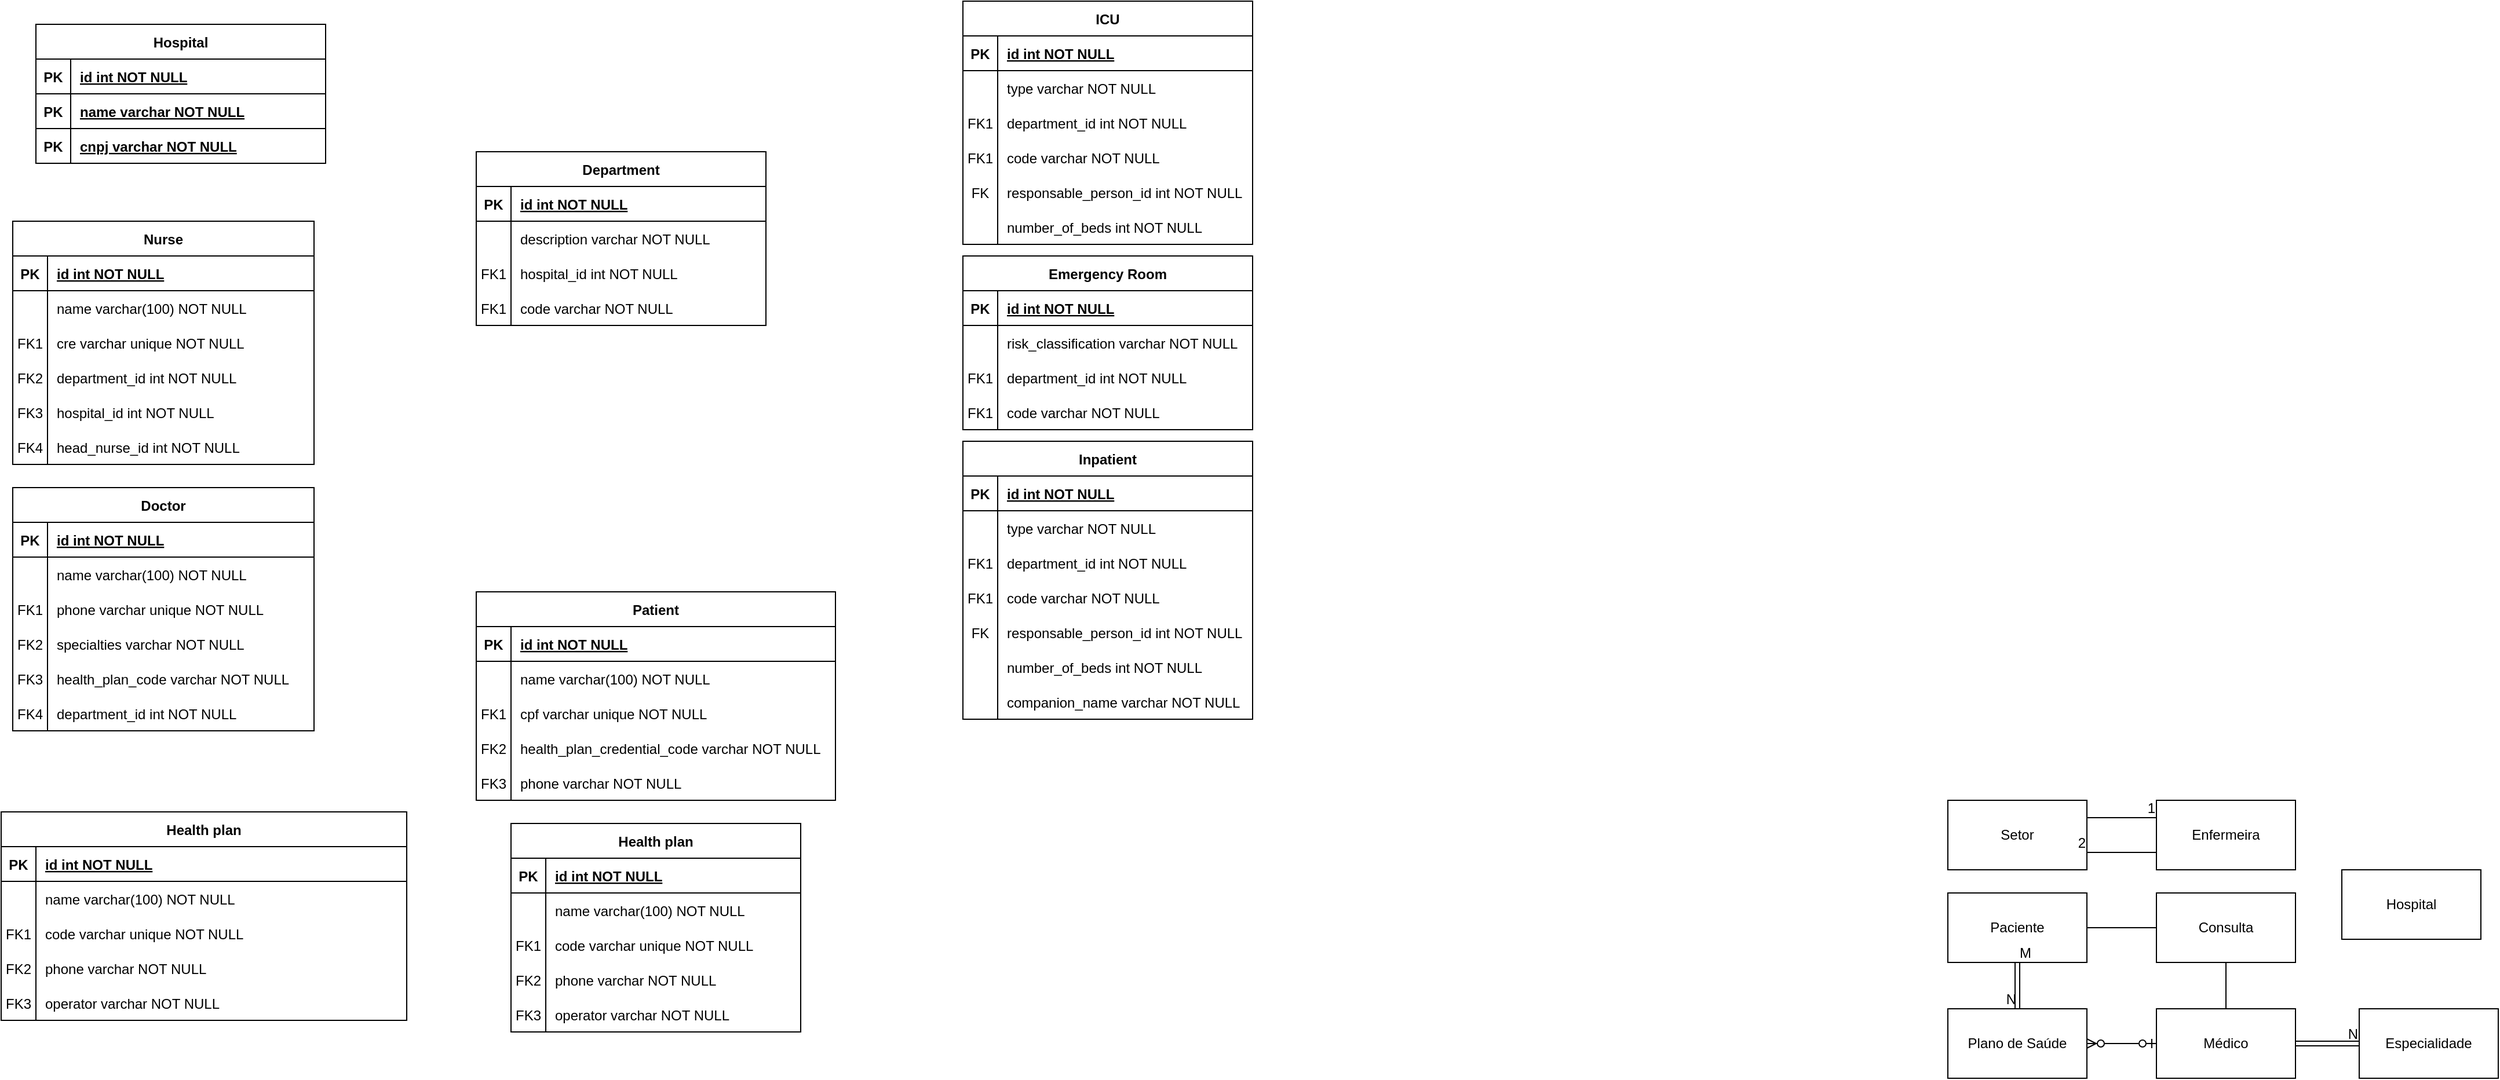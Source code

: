 <mxfile version="24.8.6">
  <diagram id="R2lEEEUBdFMjLlhIrx00" name="Page-1">
    <mxGraphModel dx="607" dy="294" grid="1" gridSize="10" guides="1" tooltips="1" connect="1" arrows="1" fold="1" page="1" pageScale="1" pageWidth="850" pageHeight="1100" math="0" shadow="0" extFonts="Permanent Marker^https://fonts.googleapis.com/css?family=Permanent+Marker">
      <root>
        <mxCell id="0" />
        <mxCell id="1" parent="0" />
        <mxCell id="C-vyLk0tnHw3VtMMgP7b-2" value="Hospital" style="shape=table;startSize=30;container=1;collapsible=1;childLayout=tableLayout;fixedRows=1;rowLines=0;fontStyle=1;align=center;resizeLast=1;" parent="1" vertex="1">
          <mxGeometry x="60" y="130" width="250" height="120" as="geometry" />
        </mxCell>
        <mxCell id="C-vyLk0tnHw3VtMMgP7b-3" value="" style="shape=partialRectangle;collapsible=0;dropTarget=0;pointerEvents=0;fillColor=none;points=[[0,0.5],[1,0.5]];portConstraint=eastwest;top=0;left=0;right=0;bottom=1;" parent="C-vyLk0tnHw3VtMMgP7b-2" vertex="1">
          <mxGeometry y="30" width="250" height="30" as="geometry" />
        </mxCell>
        <mxCell id="C-vyLk0tnHw3VtMMgP7b-4" value="PK" style="shape=partialRectangle;overflow=hidden;connectable=0;fillColor=none;top=0;left=0;bottom=0;right=0;fontStyle=1;" parent="C-vyLk0tnHw3VtMMgP7b-3" vertex="1">
          <mxGeometry width="30" height="30" as="geometry">
            <mxRectangle width="30" height="30" as="alternateBounds" />
          </mxGeometry>
        </mxCell>
        <mxCell id="C-vyLk0tnHw3VtMMgP7b-5" value="id int NOT NULL " style="shape=partialRectangle;overflow=hidden;connectable=0;fillColor=none;top=0;left=0;bottom=0;right=0;align=left;spacingLeft=6;fontStyle=5;" parent="C-vyLk0tnHw3VtMMgP7b-3" vertex="1">
          <mxGeometry x="30" width="220" height="30" as="geometry">
            <mxRectangle width="220" height="30" as="alternateBounds" />
          </mxGeometry>
        </mxCell>
        <mxCell id="REDEZo5mYx0haCPz9-_J-112" value="" style="shape=partialRectangle;collapsible=0;dropTarget=0;pointerEvents=0;fillColor=none;points=[[0,0.5],[1,0.5]];portConstraint=eastwest;top=0;left=0;right=0;bottom=1;" vertex="1" parent="C-vyLk0tnHw3VtMMgP7b-2">
          <mxGeometry y="60" width="250" height="30" as="geometry" />
        </mxCell>
        <mxCell id="REDEZo5mYx0haCPz9-_J-113" value="PK" style="shape=partialRectangle;overflow=hidden;connectable=0;fillColor=none;top=0;left=0;bottom=0;right=0;fontStyle=1;" vertex="1" parent="REDEZo5mYx0haCPz9-_J-112">
          <mxGeometry width="30" height="30" as="geometry">
            <mxRectangle width="30" height="30" as="alternateBounds" />
          </mxGeometry>
        </mxCell>
        <mxCell id="REDEZo5mYx0haCPz9-_J-114" value="name varchar NOT NULL " style="shape=partialRectangle;overflow=hidden;connectable=0;fillColor=none;top=0;left=0;bottom=0;right=0;align=left;spacingLeft=6;fontStyle=5;" vertex="1" parent="REDEZo5mYx0haCPz9-_J-112">
          <mxGeometry x="30" width="220" height="30" as="geometry">
            <mxRectangle width="220" height="30" as="alternateBounds" />
          </mxGeometry>
        </mxCell>
        <mxCell id="REDEZo5mYx0haCPz9-_J-115" value="" style="shape=partialRectangle;collapsible=0;dropTarget=0;pointerEvents=0;fillColor=none;points=[[0,0.5],[1,0.5]];portConstraint=eastwest;top=0;left=0;right=0;bottom=1;" vertex="1" parent="C-vyLk0tnHw3VtMMgP7b-2">
          <mxGeometry y="90" width="250" height="30" as="geometry" />
        </mxCell>
        <mxCell id="REDEZo5mYx0haCPz9-_J-116" value="PK" style="shape=partialRectangle;overflow=hidden;connectable=0;fillColor=none;top=0;left=0;bottom=0;right=0;fontStyle=1;" vertex="1" parent="REDEZo5mYx0haCPz9-_J-115">
          <mxGeometry width="30" height="30" as="geometry">
            <mxRectangle width="30" height="30" as="alternateBounds" />
          </mxGeometry>
        </mxCell>
        <mxCell id="REDEZo5mYx0haCPz9-_J-117" value="cnpj varchar NOT NULL " style="shape=partialRectangle;overflow=hidden;connectable=0;fillColor=none;top=0;left=0;bottom=0;right=0;align=left;spacingLeft=6;fontStyle=5;" vertex="1" parent="REDEZo5mYx0haCPz9-_J-115">
          <mxGeometry x="30" width="220" height="30" as="geometry">
            <mxRectangle width="220" height="30" as="alternateBounds" />
          </mxGeometry>
        </mxCell>
        <mxCell id="C-vyLk0tnHw3VtMMgP7b-13" value="Department" style="shape=table;startSize=30;container=1;collapsible=1;childLayout=tableLayout;fixedRows=1;rowLines=0;fontStyle=1;align=center;resizeLast=1;" parent="1" vertex="1">
          <mxGeometry x="440" y="240" width="250" height="150" as="geometry" />
        </mxCell>
        <mxCell id="C-vyLk0tnHw3VtMMgP7b-14" value="" style="shape=partialRectangle;collapsible=0;dropTarget=0;pointerEvents=0;fillColor=none;points=[[0,0.5],[1,0.5]];portConstraint=eastwest;top=0;left=0;right=0;bottom=1;" parent="C-vyLk0tnHw3VtMMgP7b-13" vertex="1">
          <mxGeometry y="30" width="250" height="30" as="geometry" />
        </mxCell>
        <mxCell id="C-vyLk0tnHw3VtMMgP7b-15" value="PK" style="shape=partialRectangle;overflow=hidden;connectable=0;fillColor=none;top=0;left=0;bottom=0;right=0;fontStyle=1;" parent="C-vyLk0tnHw3VtMMgP7b-14" vertex="1">
          <mxGeometry width="30" height="30" as="geometry">
            <mxRectangle width="30" height="30" as="alternateBounds" />
          </mxGeometry>
        </mxCell>
        <mxCell id="C-vyLk0tnHw3VtMMgP7b-16" value="id int NOT NULL " style="shape=partialRectangle;overflow=hidden;connectable=0;fillColor=none;top=0;left=0;bottom=0;right=0;align=left;spacingLeft=6;fontStyle=5;" parent="C-vyLk0tnHw3VtMMgP7b-14" vertex="1">
          <mxGeometry x="30" width="220" height="30" as="geometry">
            <mxRectangle width="220" height="30" as="alternateBounds" />
          </mxGeometry>
        </mxCell>
        <mxCell id="C-vyLk0tnHw3VtMMgP7b-17" value="" style="shape=partialRectangle;collapsible=0;dropTarget=0;pointerEvents=0;fillColor=none;points=[[0,0.5],[1,0.5]];portConstraint=eastwest;top=0;left=0;right=0;bottom=0;" parent="C-vyLk0tnHw3VtMMgP7b-13" vertex="1">
          <mxGeometry y="60" width="250" height="30" as="geometry" />
        </mxCell>
        <mxCell id="C-vyLk0tnHw3VtMMgP7b-18" value="" style="shape=partialRectangle;overflow=hidden;connectable=0;fillColor=none;top=0;left=0;bottom=0;right=0;" parent="C-vyLk0tnHw3VtMMgP7b-17" vertex="1">
          <mxGeometry width="30" height="30" as="geometry">
            <mxRectangle width="30" height="30" as="alternateBounds" />
          </mxGeometry>
        </mxCell>
        <mxCell id="C-vyLk0tnHw3VtMMgP7b-19" value="description varchar NOT NULL" style="shape=partialRectangle;overflow=hidden;connectable=0;fillColor=none;top=0;left=0;bottom=0;right=0;align=left;spacingLeft=6;" parent="C-vyLk0tnHw3VtMMgP7b-17" vertex="1">
          <mxGeometry x="30" width="220" height="30" as="geometry">
            <mxRectangle width="220" height="30" as="alternateBounds" />
          </mxGeometry>
        </mxCell>
        <mxCell id="C-vyLk0tnHw3VtMMgP7b-20" value="" style="shape=partialRectangle;collapsible=0;dropTarget=0;pointerEvents=0;fillColor=none;points=[[0,0.5],[1,0.5]];portConstraint=eastwest;top=0;left=0;right=0;bottom=0;" parent="C-vyLk0tnHw3VtMMgP7b-13" vertex="1">
          <mxGeometry y="90" width="250" height="30" as="geometry" />
        </mxCell>
        <mxCell id="C-vyLk0tnHw3VtMMgP7b-21" value="FK1" style="shape=partialRectangle;overflow=hidden;connectable=0;fillColor=none;top=0;left=0;bottom=0;right=0;" parent="C-vyLk0tnHw3VtMMgP7b-20" vertex="1">
          <mxGeometry width="30" height="30" as="geometry">
            <mxRectangle width="30" height="30" as="alternateBounds" />
          </mxGeometry>
        </mxCell>
        <mxCell id="C-vyLk0tnHw3VtMMgP7b-22" value="hospital_id int NOT NULL" style="shape=partialRectangle;overflow=hidden;connectable=0;fillColor=none;top=0;left=0;bottom=0;right=0;align=left;spacingLeft=6;" parent="C-vyLk0tnHw3VtMMgP7b-20" vertex="1">
          <mxGeometry x="30" width="220" height="30" as="geometry">
            <mxRectangle width="220" height="30" as="alternateBounds" />
          </mxGeometry>
        </mxCell>
        <mxCell id="REDEZo5mYx0haCPz9-_J-32" value="" style="shape=partialRectangle;collapsible=0;dropTarget=0;pointerEvents=0;fillColor=none;points=[[0,0.5],[1,0.5]];portConstraint=eastwest;top=0;left=0;right=0;bottom=0;" vertex="1" parent="C-vyLk0tnHw3VtMMgP7b-13">
          <mxGeometry y="120" width="250" height="30" as="geometry" />
        </mxCell>
        <mxCell id="REDEZo5mYx0haCPz9-_J-33" value="FK1" style="shape=partialRectangle;overflow=hidden;connectable=0;fillColor=none;top=0;left=0;bottom=0;right=0;" vertex="1" parent="REDEZo5mYx0haCPz9-_J-32">
          <mxGeometry width="30" height="30" as="geometry">
            <mxRectangle width="30" height="30" as="alternateBounds" />
          </mxGeometry>
        </mxCell>
        <mxCell id="REDEZo5mYx0haCPz9-_J-34" value="code varchar NOT NULL" style="shape=partialRectangle;overflow=hidden;connectable=0;fillColor=none;top=0;left=0;bottom=0;right=0;align=left;spacingLeft=6;" vertex="1" parent="REDEZo5mYx0haCPz9-_J-32">
          <mxGeometry x="30" width="220" height="30" as="geometry">
            <mxRectangle width="220" height="30" as="alternateBounds" />
          </mxGeometry>
        </mxCell>
        <mxCell id="REDEZo5mYx0haCPz9-_J-8" value="Nurse" style="shape=table;startSize=30;container=1;collapsible=1;childLayout=tableLayout;fixedRows=1;rowLines=0;fontStyle=1;align=center;resizeLast=1;" vertex="1" parent="1">
          <mxGeometry x="40" y="300" width="260" height="210" as="geometry">
            <mxRectangle x="165" y="290" width="70" height="30" as="alternateBounds" />
          </mxGeometry>
        </mxCell>
        <mxCell id="REDEZo5mYx0haCPz9-_J-9" value="" style="shape=partialRectangle;collapsible=0;dropTarget=0;pointerEvents=0;fillColor=none;points=[[0,0.5],[1,0.5]];portConstraint=eastwest;top=0;left=0;right=0;bottom=1;" vertex="1" parent="REDEZo5mYx0haCPz9-_J-8">
          <mxGeometry y="30" width="260" height="30" as="geometry" />
        </mxCell>
        <mxCell id="REDEZo5mYx0haCPz9-_J-10" value="PK" style="shape=partialRectangle;overflow=hidden;connectable=0;fillColor=none;top=0;left=0;bottom=0;right=0;fontStyle=1;" vertex="1" parent="REDEZo5mYx0haCPz9-_J-9">
          <mxGeometry width="30" height="30" as="geometry">
            <mxRectangle width="30" height="30" as="alternateBounds" />
          </mxGeometry>
        </mxCell>
        <mxCell id="REDEZo5mYx0haCPz9-_J-11" value="id int NOT NULL " style="shape=partialRectangle;overflow=hidden;connectable=0;fillColor=none;top=0;left=0;bottom=0;right=0;align=left;spacingLeft=6;fontStyle=5;" vertex="1" parent="REDEZo5mYx0haCPz9-_J-9">
          <mxGeometry x="30" width="230" height="30" as="geometry">
            <mxRectangle width="230" height="30" as="alternateBounds" />
          </mxGeometry>
        </mxCell>
        <mxCell id="REDEZo5mYx0haCPz9-_J-12" value="" style="shape=partialRectangle;collapsible=0;dropTarget=0;pointerEvents=0;fillColor=none;points=[[0,0.5],[1,0.5]];portConstraint=eastwest;top=0;left=0;right=0;bottom=0;" vertex="1" parent="REDEZo5mYx0haCPz9-_J-8">
          <mxGeometry y="60" width="260" height="30" as="geometry" />
        </mxCell>
        <mxCell id="REDEZo5mYx0haCPz9-_J-13" value="" style="shape=partialRectangle;overflow=hidden;connectable=0;fillColor=none;top=0;left=0;bottom=0;right=0;" vertex="1" parent="REDEZo5mYx0haCPz9-_J-12">
          <mxGeometry width="30" height="30" as="geometry">
            <mxRectangle width="30" height="30" as="alternateBounds" />
          </mxGeometry>
        </mxCell>
        <mxCell id="REDEZo5mYx0haCPz9-_J-14" value="name varchar(100) NOT NULL" style="shape=partialRectangle;overflow=hidden;connectable=0;fillColor=none;top=0;left=0;bottom=0;right=0;align=left;spacingLeft=6;" vertex="1" parent="REDEZo5mYx0haCPz9-_J-12">
          <mxGeometry x="30" width="230" height="30" as="geometry">
            <mxRectangle width="230" height="30" as="alternateBounds" />
          </mxGeometry>
        </mxCell>
        <mxCell id="REDEZo5mYx0haCPz9-_J-15" value="" style="shape=partialRectangle;collapsible=0;dropTarget=0;pointerEvents=0;fillColor=none;points=[[0,0.5],[1,0.5]];portConstraint=eastwest;top=0;left=0;right=0;bottom=0;" vertex="1" parent="REDEZo5mYx0haCPz9-_J-8">
          <mxGeometry y="90" width="260" height="30" as="geometry" />
        </mxCell>
        <mxCell id="REDEZo5mYx0haCPz9-_J-16" value="FK1" style="shape=partialRectangle;overflow=hidden;connectable=0;fillColor=none;top=0;left=0;bottom=0;right=0;" vertex="1" parent="REDEZo5mYx0haCPz9-_J-15">
          <mxGeometry width="30" height="30" as="geometry">
            <mxRectangle width="30" height="30" as="alternateBounds" />
          </mxGeometry>
        </mxCell>
        <mxCell id="REDEZo5mYx0haCPz9-_J-17" value="cre varchar unique NOT NULL" style="shape=partialRectangle;overflow=hidden;connectable=0;fillColor=none;top=0;left=0;bottom=0;right=0;align=left;spacingLeft=6;" vertex="1" parent="REDEZo5mYx0haCPz9-_J-15">
          <mxGeometry x="30" width="230" height="30" as="geometry">
            <mxRectangle width="230" height="30" as="alternateBounds" />
          </mxGeometry>
        </mxCell>
        <mxCell id="REDEZo5mYx0haCPz9-_J-22" value="" style="shape=partialRectangle;collapsible=0;dropTarget=0;pointerEvents=0;fillColor=none;points=[[0,0.5],[1,0.5]];portConstraint=eastwest;top=0;left=0;right=0;bottom=0;" vertex="1" parent="REDEZo5mYx0haCPz9-_J-8">
          <mxGeometry y="120" width="260" height="30" as="geometry" />
        </mxCell>
        <mxCell id="REDEZo5mYx0haCPz9-_J-23" value="FK2" style="shape=partialRectangle;overflow=hidden;connectable=0;fillColor=none;top=0;left=0;bottom=0;right=0;" vertex="1" parent="REDEZo5mYx0haCPz9-_J-22">
          <mxGeometry width="30" height="30" as="geometry">
            <mxRectangle width="30" height="30" as="alternateBounds" />
          </mxGeometry>
        </mxCell>
        <mxCell id="REDEZo5mYx0haCPz9-_J-24" value="department_id int NOT NULL" style="shape=partialRectangle;overflow=hidden;connectable=0;fillColor=none;top=0;left=0;bottom=0;right=0;align=left;spacingLeft=6;" vertex="1" parent="REDEZo5mYx0haCPz9-_J-22">
          <mxGeometry x="30" width="230" height="30" as="geometry">
            <mxRectangle width="230" height="30" as="alternateBounds" />
          </mxGeometry>
        </mxCell>
        <mxCell id="REDEZo5mYx0haCPz9-_J-25" value="" style="shape=partialRectangle;collapsible=0;dropTarget=0;pointerEvents=0;fillColor=none;points=[[0,0.5],[1,0.5]];portConstraint=eastwest;top=0;left=0;right=0;bottom=0;" vertex="1" parent="REDEZo5mYx0haCPz9-_J-8">
          <mxGeometry y="150" width="260" height="30" as="geometry" />
        </mxCell>
        <mxCell id="REDEZo5mYx0haCPz9-_J-26" value="FK3" style="shape=partialRectangle;overflow=hidden;connectable=0;fillColor=none;top=0;left=0;bottom=0;right=0;" vertex="1" parent="REDEZo5mYx0haCPz9-_J-25">
          <mxGeometry width="30" height="30" as="geometry">
            <mxRectangle width="30" height="30" as="alternateBounds" />
          </mxGeometry>
        </mxCell>
        <mxCell id="REDEZo5mYx0haCPz9-_J-27" value="hospital_id int NOT NULL" style="shape=partialRectangle;overflow=hidden;connectable=0;fillColor=none;top=0;left=0;bottom=0;right=0;align=left;spacingLeft=6;" vertex="1" parent="REDEZo5mYx0haCPz9-_J-25">
          <mxGeometry x="30" width="230" height="30" as="geometry">
            <mxRectangle width="230" height="30" as="alternateBounds" />
          </mxGeometry>
        </mxCell>
        <mxCell id="REDEZo5mYx0haCPz9-_J-28" value="" style="shape=partialRectangle;collapsible=0;dropTarget=0;pointerEvents=0;fillColor=none;points=[[0,0.5],[1,0.5]];portConstraint=eastwest;top=0;left=0;right=0;bottom=0;" vertex="1" parent="REDEZo5mYx0haCPz9-_J-8">
          <mxGeometry y="180" width="260" height="30" as="geometry" />
        </mxCell>
        <mxCell id="REDEZo5mYx0haCPz9-_J-29" value="FK4" style="shape=partialRectangle;overflow=hidden;connectable=0;fillColor=none;top=0;left=0;bottom=0;right=0;" vertex="1" parent="REDEZo5mYx0haCPz9-_J-28">
          <mxGeometry width="30" height="30" as="geometry">
            <mxRectangle width="30" height="30" as="alternateBounds" />
          </mxGeometry>
        </mxCell>
        <mxCell id="REDEZo5mYx0haCPz9-_J-30" value="head_nurse_id int NOT NULL" style="shape=partialRectangle;overflow=hidden;connectable=0;fillColor=none;top=0;left=0;bottom=0;right=0;align=left;spacingLeft=6;" vertex="1" parent="REDEZo5mYx0haCPz9-_J-28">
          <mxGeometry x="30" width="230" height="30" as="geometry">
            <mxRectangle width="230" height="30" as="alternateBounds" />
          </mxGeometry>
        </mxCell>
        <mxCell id="REDEZo5mYx0haCPz9-_J-35" value="ICU" style="shape=table;startSize=30;container=1;collapsible=1;childLayout=tableLayout;fixedRows=1;rowLines=0;fontStyle=1;align=center;resizeLast=1;" vertex="1" parent="1">
          <mxGeometry x="860" y="110" width="250" height="210" as="geometry" />
        </mxCell>
        <mxCell id="REDEZo5mYx0haCPz9-_J-36" value="" style="shape=partialRectangle;collapsible=0;dropTarget=0;pointerEvents=0;fillColor=none;points=[[0,0.5],[1,0.5]];portConstraint=eastwest;top=0;left=0;right=0;bottom=1;" vertex="1" parent="REDEZo5mYx0haCPz9-_J-35">
          <mxGeometry y="30" width="250" height="30" as="geometry" />
        </mxCell>
        <mxCell id="REDEZo5mYx0haCPz9-_J-37" value="PK" style="shape=partialRectangle;overflow=hidden;connectable=0;fillColor=none;top=0;left=0;bottom=0;right=0;fontStyle=1;" vertex="1" parent="REDEZo5mYx0haCPz9-_J-36">
          <mxGeometry width="30" height="30" as="geometry">
            <mxRectangle width="30" height="30" as="alternateBounds" />
          </mxGeometry>
        </mxCell>
        <mxCell id="REDEZo5mYx0haCPz9-_J-38" value="id int NOT NULL " style="shape=partialRectangle;overflow=hidden;connectable=0;fillColor=none;top=0;left=0;bottom=0;right=0;align=left;spacingLeft=6;fontStyle=5;" vertex="1" parent="REDEZo5mYx0haCPz9-_J-36">
          <mxGeometry x="30" width="220" height="30" as="geometry">
            <mxRectangle width="220" height="30" as="alternateBounds" />
          </mxGeometry>
        </mxCell>
        <mxCell id="REDEZo5mYx0haCPz9-_J-39" value="" style="shape=partialRectangle;collapsible=0;dropTarget=0;pointerEvents=0;fillColor=none;points=[[0,0.5],[1,0.5]];portConstraint=eastwest;top=0;left=0;right=0;bottom=0;" vertex="1" parent="REDEZo5mYx0haCPz9-_J-35">
          <mxGeometry y="60" width="250" height="30" as="geometry" />
        </mxCell>
        <mxCell id="REDEZo5mYx0haCPz9-_J-40" value="" style="shape=partialRectangle;overflow=hidden;connectable=0;fillColor=none;top=0;left=0;bottom=0;right=0;" vertex="1" parent="REDEZo5mYx0haCPz9-_J-39">
          <mxGeometry width="30" height="30" as="geometry">
            <mxRectangle width="30" height="30" as="alternateBounds" />
          </mxGeometry>
        </mxCell>
        <mxCell id="REDEZo5mYx0haCPz9-_J-41" value="type varchar NOT NULL" style="shape=partialRectangle;overflow=hidden;connectable=0;fillColor=none;top=0;left=0;bottom=0;right=0;align=left;spacingLeft=6;" vertex="1" parent="REDEZo5mYx0haCPz9-_J-39">
          <mxGeometry x="30" width="220" height="30" as="geometry">
            <mxRectangle width="220" height="30" as="alternateBounds" />
          </mxGeometry>
        </mxCell>
        <mxCell id="REDEZo5mYx0haCPz9-_J-42" value="" style="shape=partialRectangle;collapsible=0;dropTarget=0;pointerEvents=0;fillColor=none;points=[[0,0.5],[1,0.5]];portConstraint=eastwest;top=0;left=0;right=0;bottom=0;" vertex="1" parent="REDEZo5mYx0haCPz9-_J-35">
          <mxGeometry y="90" width="250" height="30" as="geometry" />
        </mxCell>
        <mxCell id="REDEZo5mYx0haCPz9-_J-43" value="FK1" style="shape=partialRectangle;overflow=hidden;connectable=0;fillColor=none;top=0;left=0;bottom=0;right=0;" vertex="1" parent="REDEZo5mYx0haCPz9-_J-42">
          <mxGeometry width="30" height="30" as="geometry">
            <mxRectangle width="30" height="30" as="alternateBounds" />
          </mxGeometry>
        </mxCell>
        <mxCell id="REDEZo5mYx0haCPz9-_J-44" value="department_id int NOT NULL" style="shape=partialRectangle;overflow=hidden;connectable=0;fillColor=none;top=0;left=0;bottom=0;right=0;align=left;spacingLeft=6;" vertex="1" parent="REDEZo5mYx0haCPz9-_J-42">
          <mxGeometry x="30" width="220" height="30" as="geometry">
            <mxRectangle width="220" height="30" as="alternateBounds" />
          </mxGeometry>
        </mxCell>
        <mxCell id="REDEZo5mYx0haCPz9-_J-45" value="" style="shape=partialRectangle;collapsible=0;dropTarget=0;pointerEvents=0;fillColor=none;points=[[0,0.5],[1,0.5]];portConstraint=eastwest;top=0;left=0;right=0;bottom=0;" vertex="1" parent="REDEZo5mYx0haCPz9-_J-35">
          <mxGeometry y="120" width="250" height="30" as="geometry" />
        </mxCell>
        <mxCell id="REDEZo5mYx0haCPz9-_J-46" value="FK1" style="shape=partialRectangle;overflow=hidden;connectable=0;fillColor=none;top=0;left=0;bottom=0;right=0;" vertex="1" parent="REDEZo5mYx0haCPz9-_J-45">
          <mxGeometry width="30" height="30" as="geometry">
            <mxRectangle width="30" height="30" as="alternateBounds" />
          </mxGeometry>
        </mxCell>
        <mxCell id="REDEZo5mYx0haCPz9-_J-47" value="code varchar NOT NULL" style="shape=partialRectangle;overflow=hidden;connectable=0;fillColor=none;top=0;left=0;bottom=0;right=0;align=left;spacingLeft=6;" vertex="1" parent="REDEZo5mYx0haCPz9-_J-45">
          <mxGeometry x="30" width="220" height="30" as="geometry">
            <mxRectangle width="220" height="30" as="alternateBounds" />
          </mxGeometry>
        </mxCell>
        <mxCell id="REDEZo5mYx0haCPz9-_J-48" value="" style="shape=partialRectangle;collapsible=0;dropTarget=0;pointerEvents=0;fillColor=none;points=[[0,0.5],[1,0.5]];portConstraint=eastwest;top=0;left=0;right=0;bottom=0;" vertex="1" parent="REDEZo5mYx0haCPz9-_J-35">
          <mxGeometry y="150" width="250" height="30" as="geometry" />
        </mxCell>
        <mxCell id="REDEZo5mYx0haCPz9-_J-49" value="FK" style="shape=partialRectangle;overflow=hidden;connectable=0;fillColor=none;top=0;left=0;bottom=0;right=0;" vertex="1" parent="REDEZo5mYx0haCPz9-_J-48">
          <mxGeometry width="30" height="30" as="geometry">
            <mxRectangle width="30" height="30" as="alternateBounds" />
          </mxGeometry>
        </mxCell>
        <mxCell id="REDEZo5mYx0haCPz9-_J-50" value="responsable_person_id int NOT NULL" style="shape=partialRectangle;overflow=hidden;connectable=0;fillColor=none;top=0;left=0;bottom=0;right=0;align=left;spacingLeft=6;" vertex="1" parent="REDEZo5mYx0haCPz9-_J-48">
          <mxGeometry x="30" width="220" height="30" as="geometry">
            <mxRectangle width="220" height="30" as="alternateBounds" />
          </mxGeometry>
        </mxCell>
        <mxCell id="REDEZo5mYx0haCPz9-_J-51" value="" style="shape=partialRectangle;collapsible=0;dropTarget=0;pointerEvents=0;fillColor=none;points=[[0,0.5],[1,0.5]];portConstraint=eastwest;top=0;left=0;right=0;bottom=0;" vertex="1" parent="REDEZo5mYx0haCPz9-_J-35">
          <mxGeometry y="180" width="250" height="30" as="geometry" />
        </mxCell>
        <mxCell id="REDEZo5mYx0haCPz9-_J-52" value="" style="shape=partialRectangle;overflow=hidden;connectable=0;fillColor=none;top=0;left=0;bottom=0;right=0;" vertex="1" parent="REDEZo5mYx0haCPz9-_J-51">
          <mxGeometry width="30" height="30" as="geometry">
            <mxRectangle width="30" height="30" as="alternateBounds" />
          </mxGeometry>
        </mxCell>
        <mxCell id="REDEZo5mYx0haCPz9-_J-53" value="number_of_beds int NOT NULL" style="shape=partialRectangle;overflow=hidden;connectable=0;fillColor=none;top=0;left=0;bottom=0;right=0;align=left;spacingLeft=6;" vertex="1" parent="REDEZo5mYx0haCPz9-_J-51">
          <mxGeometry x="30" width="220" height="30" as="geometry">
            <mxRectangle width="220" height="30" as="alternateBounds" />
          </mxGeometry>
        </mxCell>
        <mxCell id="REDEZo5mYx0haCPz9-_J-54" value="Emergency Room" style="shape=table;startSize=30;container=1;collapsible=1;childLayout=tableLayout;fixedRows=1;rowLines=0;fontStyle=1;align=center;resizeLast=1;" vertex="1" parent="1">
          <mxGeometry x="860" y="330" width="250" height="150" as="geometry" />
        </mxCell>
        <mxCell id="REDEZo5mYx0haCPz9-_J-55" value="" style="shape=partialRectangle;collapsible=0;dropTarget=0;pointerEvents=0;fillColor=none;points=[[0,0.5],[1,0.5]];portConstraint=eastwest;top=0;left=0;right=0;bottom=1;" vertex="1" parent="REDEZo5mYx0haCPz9-_J-54">
          <mxGeometry y="30" width="250" height="30" as="geometry" />
        </mxCell>
        <mxCell id="REDEZo5mYx0haCPz9-_J-56" value="PK" style="shape=partialRectangle;overflow=hidden;connectable=0;fillColor=none;top=0;left=0;bottom=0;right=0;fontStyle=1;" vertex="1" parent="REDEZo5mYx0haCPz9-_J-55">
          <mxGeometry width="30" height="30" as="geometry">
            <mxRectangle width="30" height="30" as="alternateBounds" />
          </mxGeometry>
        </mxCell>
        <mxCell id="REDEZo5mYx0haCPz9-_J-57" value="id int NOT NULL " style="shape=partialRectangle;overflow=hidden;connectable=0;fillColor=none;top=0;left=0;bottom=0;right=0;align=left;spacingLeft=6;fontStyle=5;" vertex="1" parent="REDEZo5mYx0haCPz9-_J-55">
          <mxGeometry x="30" width="220" height="30" as="geometry">
            <mxRectangle width="220" height="30" as="alternateBounds" />
          </mxGeometry>
        </mxCell>
        <mxCell id="REDEZo5mYx0haCPz9-_J-58" value="" style="shape=partialRectangle;collapsible=0;dropTarget=0;pointerEvents=0;fillColor=none;points=[[0,0.5],[1,0.5]];portConstraint=eastwest;top=0;left=0;right=0;bottom=0;" vertex="1" parent="REDEZo5mYx0haCPz9-_J-54">
          <mxGeometry y="60" width="250" height="30" as="geometry" />
        </mxCell>
        <mxCell id="REDEZo5mYx0haCPz9-_J-59" value="" style="shape=partialRectangle;overflow=hidden;connectable=0;fillColor=none;top=0;left=0;bottom=0;right=0;" vertex="1" parent="REDEZo5mYx0haCPz9-_J-58">
          <mxGeometry width="30" height="30" as="geometry">
            <mxRectangle width="30" height="30" as="alternateBounds" />
          </mxGeometry>
        </mxCell>
        <mxCell id="REDEZo5mYx0haCPz9-_J-60" value="risk_classification varchar NOT NULL" style="shape=partialRectangle;overflow=hidden;connectable=0;fillColor=none;top=0;left=0;bottom=0;right=0;align=left;spacingLeft=6;" vertex="1" parent="REDEZo5mYx0haCPz9-_J-58">
          <mxGeometry x="30" width="220" height="30" as="geometry">
            <mxRectangle width="220" height="30" as="alternateBounds" />
          </mxGeometry>
        </mxCell>
        <mxCell id="REDEZo5mYx0haCPz9-_J-61" value="" style="shape=partialRectangle;collapsible=0;dropTarget=0;pointerEvents=0;fillColor=none;points=[[0,0.5],[1,0.5]];portConstraint=eastwest;top=0;left=0;right=0;bottom=0;" vertex="1" parent="REDEZo5mYx0haCPz9-_J-54">
          <mxGeometry y="90" width="250" height="30" as="geometry" />
        </mxCell>
        <mxCell id="REDEZo5mYx0haCPz9-_J-62" value="FK1" style="shape=partialRectangle;overflow=hidden;connectable=0;fillColor=none;top=0;left=0;bottom=0;right=0;" vertex="1" parent="REDEZo5mYx0haCPz9-_J-61">
          <mxGeometry width="30" height="30" as="geometry">
            <mxRectangle width="30" height="30" as="alternateBounds" />
          </mxGeometry>
        </mxCell>
        <mxCell id="REDEZo5mYx0haCPz9-_J-63" value="department_id int NOT NULL" style="shape=partialRectangle;overflow=hidden;connectable=0;fillColor=none;top=0;left=0;bottom=0;right=0;align=left;spacingLeft=6;" vertex="1" parent="REDEZo5mYx0haCPz9-_J-61">
          <mxGeometry x="30" width="220" height="30" as="geometry">
            <mxRectangle width="220" height="30" as="alternateBounds" />
          </mxGeometry>
        </mxCell>
        <mxCell id="REDEZo5mYx0haCPz9-_J-64" value="" style="shape=partialRectangle;collapsible=0;dropTarget=0;pointerEvents=0;fillColor=none;points=[[0,0.5],[1,0.5]];portConstraint=eastwest;top=0;left=0;right=0;bottom=0;" vertex="1" parent="REDEZo5mYx0haCPz9-_J-54">
          <mxGeometry y="120" width="250" height="30" as="geometry" />
        </mxCell>
        <mxCell id="REDEZo5mYx0haCPz9-_J-65" value="FK1" style="shape=partialRectangle;overflow=hidden;connectable=0;fillColor=none;top=0;left=0;bottom=0;right=0;" vertex="1" parent="REDEZo5mYx0haCPz9-_J-64">
          <mxGeometry width="30" height="30" as="geometry">
            <mxRectangle width="30" height="30" as="alternateBounds" />
          </mxGeometry>
        </mxCell>
        <mxCell id="REDEZo5mYx0haCPz9-_J-66" value="code varchar NOT NULL" style="shape=partialRectangle;overflow=hidden;connectable=0;fillColor=none;top=0;left=0;bottom=0;right=0;align=left;spacingLeft=6;" vertex="1" parent="REDEZo5mYx0haCPz9-_J-64">
          <mxGeometry x="30" width="220" height="30" as="geometry">
            <mxRectangle width="220" height="30" as="alternateBounds" />
          </mxGeometry>
        </mxCell>
        <mxCell id="REDEZo5mYx0haCPz9-_J-86" value="Inpatient" style="shape=table;startSize=30;container=1;collapsible=1;childLayout=tableLayout;fixedRows=1;rowLines=0;fontStyle=1;align=center;resizeLast=1;" vertex="1" parent="1">
          <mxGeometry x="860" y="490" width="250" height="240" as="geometry" />
        </mxCell>
        <mxCell id="REDEZo5mYx0haCPz9-_J-87" value="" style="shape=partialRectangle;collapsible=0;dropTarget=0;pointerEvents=0;fillColor=none;points=[[0,0.5],[1,0.5]];portConstraint=eastwest;top=0;left=0;right=0;bottom=1;" vertex="1" parent="REDEZo5mYx0haCPz9-_J-86">
          <mxGeometry y="30" width="250" height="30" as="geometry" />
        </mxCell>
        <mxCell id="REDEZo5mYx0haCPz9-_J-88" value="PK" style="shape=partialRectangle;overflow=hidden;connectable=0;fillColor=none;top=0;left=0;bottom=0;right=0;fontStyle=1;" vertex="1" parent="REDEZo5mYx0haCPz9-_J-87">
          <mxGeometry width="30" height="30" as="geometry">
            <mxRectangle width="30" height="30" as="alternateBounds" />
          </mxGeometry>
        </mxCell>
        <mxCell id="REDEZo5mYx0haCPz9-_J-89" value="id int NOT NULL " style="shape=partialRectangle;overflow=hidden;connectable=0;fillColor=none;top=0;left=0;bottom=0;right=0;align=left;spacingLeft=6;fontStyle=5;" vertex="1" parent="REDEZo5mYx0haCPz9-_J-87">
          <mxGeometry x="30" width="220" height="30" as="geometry">
            <mxRectangle width="220" height="30" as="alternateBounds" />
          </mxGeometry>
        </mxCell>
        <mxCell id="REDEZo5mYx0haCPz9-_J-90" value="" style="shape=partialRectangle;collapsible=0;dropTarget=0;pointerEvents=0;fillColor=none;points=[[0,0.5],[1,0.5]];portConstraint=eastwest;top=0;left=0;right=0;bottom=0;" vertex="1" parent="REDEZo5mYx0haCPz9-_J-86">
          <mxGeometry y="60" width="250" height="30" as="geometry" />
        </mxCell>
        <mxCell id="REDEZo5mYx0haCPz9-_J-91" value="" style="shape=partialRectangle;overflow=hidden;connectable=0;fillColor=none;top=0;left=0;bottom=0;right=0;" vertex="1" parent="REDEZo5mYx0haCPz9-_J-90">
          <mxGeometry width="30" height="30" as="geometry">
            <mxRectangle width="30" height="30" as="alternateBounds" />
          </mxGeometry>
        </mxCell>
        <mxCell id="REDEZo5mYx0haCPz9-_J-92" value="type varchar NOT NULL" style="shape=partialRectangle;overflow=hidden;connectable=0;fillColor=none;top=0;left=0;bottom=0;right=0;align=left;spacingLeft=6;" vertex="1" parent="REDEZo5mYx0haCPz9-_J-90">
          <mxGeometry x="30" width="220" height="30" as="geometry">
            <mxRectangle width="220" height="30" as="alternateBounds" />
          </mxGeometry>
        </mxCell>
        <mxCell id="REDEZo5mYx0haCPz9-_J-93" value="" style="shape=partialRectangle;collapsible=0;dropTarget=0;pointerEvents=0;fillColor=none;points=[[0,0.5],[1,0.5]];portConstraint=eastwest;top=0;left=0;right=0;bottom=0;" vertex="1" parent="REDEZo5mYx0haCPz9-_J-86">
          <mxGeometry y="90" width="250" height="30" as="geometry" />
        </mxCell>
        <mxCell id="REDEZo5mYx0haCPz9-_J-94" value="FK1" style="shape=partialRectangle;overflow=hidden;connectable=0;fillColor=none;top=0;left=0;bottom=0;right=0;" vertex="1" parent="REDEZo5mYx0haCPz9-_J-93">
          <mxGeometry width="30" height="30" as="geometry">
            <mxRectangle width="30" height="30" as="alternateBounds" />
          </mxGeometry>
        </mxCell>
        <mxCell id="REDEZo5mYx0haCPz9-_J-95" value="department_id int NOT NULL" style="shape=partialRectangle;overflow=hidden;connectable=0;fillColor=none;top=0;left=0;bottom=0;right=0;align=left;spacingLeft=6;" vertex="1" parent="REDEZo5mYx0haCPz9-_J-93">
          <mxGeometry x="30" width="220" height="30" as="geometry">
            <mxRectangle width="220" height="30" as="alternateBounds" />
          </mxGeometry>
        </mxCell>
        <mxCell id="REDEZo5mYx0haCPz9-_J-96" value="" style="shape=partialRectangle;collapsible=0;dropTarget=0;pointerEvents=0;fillColor=none;points=[[0,0.5],[1,0.5]];portConstraint=eastwest;top=0;left=0;right=0;bottom=0;" vertex="1" parent="REDEZo5mYx0haCPz9-_J-86">
          <mxGeometry y="120" width="250" height="30" as="geometry" />
        </mxCell>
        <mxCell id="REDEZo5mYx0haCPz9-_J-97" value="FK1" style="shape=partialRectangle;overflow=hidden;connectable=0;fillColor=none;top=0;left=0;bottom=0;right=0;" vertex="1" parent="REDEZo5mYx0haCPz9-_J-96">
          <mxGeometry width="30" height="30" as="geometry">
            <mxRectangle width="30" height="30" as="alternateBounds" />
          </mxGeometry>
        </mxCell>
        <mxCell id="REDEZo5mYx0haCPz9-_J-98" value="code varchar NOT NULL" style="shape=partialRectangle;overflow=hidden;connectable=0;fillColor=none;top=0;left=0;bottom=0;right=0;align=left;spacingLeft=6;" vertex="1" parent="REDEZo5mYx0haCPz9-_J-96">
          <mxGeometry x="30" width="220" height="30" as="geometry">
            <mxRectangle width="220" height="30" as="alternateBounds" />
          </mxGeometry>
        </mxCell>
        <mxCell id="REDEZo5mYx0haCPz9-_J-99" value="" style="shape=partialRectangle;collapsible=0;dropTarget=0;pointerEvents=0;fillColor=none;points=[[0,0.5],[1,0.5]];portConstraint=eastwest;top=0;left=0;right=0;bottom=0;" vertex="1" parent="REDEZo5mYx0haCPz9-_J-86">
          <mxGeometry y="150" width="250" height="30" as="geometry" />
        </mxCell>
        <mxCell id="REDEZo5mYx0haCPz9-_J-100" value="FK" style="shape=partialRectangle;overflow=hidden;connectable=0;fillColor=none;top=0;left=0;bottom=0;right=0;" vertex="1" parent="REDEZo5mYx0haCPz9-_J-99">
          <mxGeometry width="30" height="30" as="geometry">
            <mxRectangle width="30" height="30" as="alternateBounds" />
          </mxGeometry>
        </mxCell>
        <mxCell id="REDEZo5mYx0haCPz9-_J-101" value="responsable_person_id int NOT NULL" style="shape=partialRectangle;overflow=hidden;connectable=0;fillColor=none;top=0;left=0;bottom=0;right=0;align=left;spacingLeft=6;" vertex="1" parent="REDEZo5mYx0haCPz9-_J-99">
          <mxGeometry x="30" width="220" height="30" as="geometry">
            <mxRectangle width="220" height="30" as="alternateBounds" />
          </mxGeometry>
        </mxCell>
        <mxCell id="REDEZo5mYx0haCPz9-_J-102" value="" style="shape=partialRectangle;collapsible=0;dropTarget=0;pointerEvents=0;fillColor=none;points=[[0,0.5],[1,0.5]];portConstraint=eastwest;top=0;left=0;right=0;bottom=0;" vertex="1" parent="REDEZo5mYx0haCPz9-_J-86">
          <mxGeometry y="180" width="250" height="30" as="geometry" />
        </mxCell>
        <mxCell id="REDEZo5mYx0haCPz9-_J-103" value="" style="shape=partialRectangle;overflow=hidden;connectable=0;fillColor=none;top=0;left=0;bottom=0;right=0;" vertex="1" parent="REDEZo5mYx0haCPz9-_J-102">
          <mxGeometry width="30" height="30" as="geometry">
            <mxRectangle width="30" height="30" as="alternateBounds" />
          </mxGeometry>
        </mxCell>
        <mxCell id="REDEZo5mYx0haCPz9-_J-104" value="number_of_beds int NOT NULL" style="shape=partialRectangle;overflow=hidden;connectable=0;fillColor=none;top=0;left=0;bottom=0;right=0;align=left;spacingLeft=6;" vertex="1" parent="REDEZo5mYx0haCPz9-_J-102">
          <mxGeometry x="30" width="220" height="30" as="geometry">
            <mxRectangle width="220" height="30" as="alternateBounds" />
          </mxGeometry>
        </mxCell>
        <mxCell id="REDEZo5mYx0haCPz9-_J-105" value="" style="shape=partialRectangle;collapsible=0;dropTarget=0;pointerEvents=0;fillColor=none;points=[[0,0.5],[1,0.5]];portConstraint=eastwest;top=0;left=0;right=0;bottom=0;" vertex="1" parent="REDEZo5mYx0haCPz9-_J-86">
          <mxGeometry y="210" width="250" height="30" as="geometry" />
        </mxCell>
        <mxCell id="REDEZo5mYx0haCPz9-_J-106" value="" style="shape=partialRectangle;overflow=hidden;connectable=0;fillColor=none;top=0;left=0;bottom=0;right=0;" vertex="1" parent="REDEZo5mYx0haCPz9-_J-105">
          <mxGeometry width="30" height="30" as="geometry">
            <mxRectangle width="30" height="30" as="alternateBounds" />
          </mxGeometry>
        </mxCell>
        <mxCell id="REDEZo5mYx0haCPz9-_J-107" value="companion_name varchar NOT NULL" style="shape=partialRectangle;overflow=hidden;connectable=0;fillColor=none;top=0;left=0;bottom=0;right=0;align=left;spacingLeft=6;" vertex="1" parent="REDEZo5mYx0haCPz9-_J-105">
          <mxGeometry x="30" width="220" height="30" as="geometry">
            <mxRectangle width="220" height="30" as="alternateBounds" />
          </mxGeometry>
        </mxCell>
        <mxCell id="REDEZo5mYx0haCPz9-_J-126" value="Doctor" style="shape=table;startSize=30;container=1;collapsible=1;childLayout=tableLayout;fixedRows=1;rowLines=0;fontStyle=1;align=center;resizeLast=1;" vertex="1" parent="1">
          <mxGeometry x="40" y="530" width="260" height="210" as="geometry">
            <mxRectangle x="40" y="530" width="70" height="30" as="alternateBounds" />
          </mxGeometry>
        </mxCell>
        <mxCell id="REDEZo5mYx0haCPz9-_J-127" value="" style="shape=partialRectangle;collapsible=0;dropTarget=0;pointerEvents=0;fillColor=none;points=[[0,0.5],[1,0.5]];portConstraint=eastwest;top=0;left=0;right=0;bottom=1;" vertex="1" parent="REDEZo5mYx0haCPz9-_J-126">
          <mxGeometry y="30" width="260" height="30" as="geometry" />
        </mxCell>
        <mxCell id="REDEZo5mYx0haCPz9-_J-128" value="PK" style="shape=partialRectangle;overflow=hidden;connectable=0;fillColor=none;top=0;left=0;bottom=0;right=0;fontStyle=1;" vertex="1" parent="REDEZo5mYx0haCPz9-_J-127">
          <mxGeometry width="30" height="30" as="geometry">
            <mxRectangle width="30" height="30" as="alternateBounds" />
          </mxGeometry>
        </mxCell>
        <mxCell id="REDEZo5mYx0haCPz9-_J-129" value="id int NOT NULL " style="shape=partialRectangle;overflow=hidden;connectable=0;fillColor=none;top=0;left=0;bottom=0;right=0;align=left;spacingLeft=6;fontStyle=5;" vertex="1" parent="REDEZo5mYx0haCPz9-_J-127">
          <mxGeometry x="30" width="230" height="30" as="geometry">
            <mxRectangle width="230" height="30" as="alternateBounds" />
          </mxGeometry>
        </mxCell>
        <mxCell id="REDEZo5mYx0haCPz9-_J-130" value="" style="shape=partialRectangle;collapsible=0;dropTarget=0;pointerEvents=0;fillColor=none;points=[[0,0.5],[1,0.5]];portConstraint=eastwest;top=0;left=0;right=0;bottom=0;" vertex="1" parent="REDEZo5mYx0haCPz9-_J-126">
          <mxGeometry y="60" width="260" height="30" as="geometry" />
        </mxCell>
        <mxCell id="REDEZo5mYx0haCPz9-_J-131" value="" style="shape=partialRectangle;overflow=hidden;connectable=0;fillColor=none;top=0;left=0;bottom=0;right=0;" vertex="1" parent="REDEZo5mYx0haCPz9-_J-130">
          <mxGeometry width="30" height="30" as="geometry">
            <mxRectangle width="30" height="30" as="alternateBounds" />
          </mxGeometry>
        </mxCell>
        <mxCell id="REDEZo5mYx0haCPz9-_J-132" value="name varchar(100) NOT NULL" style="shape=partialRectangle;overflow=hidden;connectable=0;fillColor=none;top=0;left=0;bottom=0;right=0;align=left;spacingLeft=6;" vertex="1" parent="REDEZo5mYx0haCPz9-_J-130">
          <mxGeometry x="30" width="230" height="30" as="geometry">
            <mxRectangle width="230" height="30" as="alternateBounds" />
          </mxGeometry>
        </mxCell>
        <mxCell id="REDEZo5mYx0haCPz9-_J-133" value="" style="shape=partialRectangle;collapsible=0;dropTarget=0;pointerEvents=0;fillColor=none;points=[[0,0.5],[1,0.5]];portConstraint=eastwest;top=0;left=0;right=0;bottom=0;" vertex="1" parent="REDEZo5mYx0haCPz9-_J-126">
          <mxGeometry y="90" width="260" height="30" as="geometry" />
        </mxCell>
        <mxCell id="REDEZo5mYx0haCPz9-_J-134" value="FK1" style="shape=partialRectangle;overflow=hidden;connectable=0;fillColor=none;top=0;left=0;bottom=0;right=0;" vertex="1" parent="REDEZo5mYx0haCPz9-_J-133">
          <mxGeometry width="30" height="30" as="geometry">
            <mxRectangle width="30" height="30" as="alternateBounds" />
          </mxGeometry>
        </mxCell>
        <mxCell id="REDEZo5mYx0haCPz9-_J-135" value="phone varchar unique NOT NULL" style="shape=partialRectangle;overflow=hidden;connectable=0;fillColor=none;top=0;left=0;bottom=0;right=0;align=left;spacingLeft=6;" vertex="1" parent="REDEZo5mYx0haCPz9-_J-133">
          <mxGeometry x="30" width="230" height="30" as="geometry">
            <mxRectangle width="230" height="30" as="alternateBounds" />
          </mxGeometry>
        </mxCell>
        <mxCell id="REDEZo5mYx0haCPz9-_J-136" value="" style="shape=partialRectangle;collapsible=0;dropTarget=0;pointerEvents=0;fillColor=none;points=[[0,0.5],[1,0.5]];portConstraint=eastwest;top=0;left=0;right=0;bottom=0;" vertex="1" parent="REDEZo5mYx0haCPz9-_J-126">
          <mxGeometry y="120" width="260" height="30" as="geometry" />
        </mxCell>
        <mxCell id="REDEZo5mYx0haCPz9-_J-137" value="FK2" style="shape=partialRectangle;overflow=hidden;connectable=0;fillColor=none;top=0;left=0;bottom=0;right=0;" vertex="1" parent="REDEZo5mYx0haCPz9-_J-136">
          <mxGeometry width="30" height="30" as="geometry">
            <mxRectangle width="30" height="30" as="alternateBounds" />
          </mxGeometry>
        </mxCell>
        <mxCell id="REDEZo5mYx0haCPz9-_J-138" value="specialties varchar NOT NULL" style="shape=partialRectangle;overflow=hidden;connectable=0;fillColor=none;top=0;left=0;bottom=0;right=0;align=left;spacingLeft=6;" vertex="1" parent="REDEZo5mYx0haCPz9-_J-136">
          <mxGeometry x="30" width="230" height="30" as="geometry">
            <mxRectangle width="230" height="30" as="alternateBounds" />
          </mxGeometry>
        </mxCell>
        <mxCell id="REDEZo5mYx0haCPz9-_J-139" value="" style="shape=partialRectangle;collapsible=0;dropTarget=0;pointerEvents=0;fillColor=none;points=[[0,0.5],[1,0.5]];portConstraint=eastwest;top=0;left=0;right=0;bottom=0;" vertex="1" parent="REDEZo5mYx0haCPz9-_J-126">
          <mxGeometry y="150" width="260" height="30" as="geometry" />
        </mxCell>
        <mxCell id="REDEZo5mYx0haCPz9-_J-140" value="FK3" style="shape=partialRectangle;overflow=hidden;connectable=0;fillColor=none;top=0;left=0;bottom=0;right=0;" vertex="1" parent="REDEZo5mYx0haCPz9-_J-139">
          <mxGeometry width="30" height="30" as="geometry">
            <mxRectangle width="30" height="30" as="alternateBounds" />
          </mxGeometry>
        </mxCell>
        <mxCell id="REDEZo5mYx0haCPz9-_J-141" value="health_plan_code varchar NOT NULL" style="shape=partialRectangle;overflow=hidden;connectable=0;fillColor=none;top=0;left=0;bottom=0;right=0;align=left;spacingLeft=6;" vertex="1" parent="REDEZo5mYx0haCPz9-_J-139">
          <mxGeometry x="30" width="230" height="30" as="geometry">
            <mxRectangle width="230" height="30" as="alternateBounds" />
          </mxGeometry>
        </mxCell>
        <mxCell id="REDEZo5mYx0haCPz9-_J-142" value="" style="shape=partialRectangle;collapsible=0;dropTarget=0;pointerEvents=0;fillColor=none;points=[[0,0.5],[1,0.5]];portConstraint=eastwest;top=0;left=0;right=0;bottom=0;" vertex="1" parent="REDEZo5mYx0haCPz9-_J-126">
          <mxGeometry y="180" width="260" height="30" as="geometry" />
        </mxCell>
        <mxCell id="REDEZo5mYx0haCPz9-_J-143" value="FK4" style="shape=partialRectangle;overflow=hidden;connectable=0;fillColor=none;top=0;left=0;bottom=0;right=0;" vertex="1" parent="REDEZo5mYx0haCPz9-_J-142">
          <mxGeometry width="30" height="30" as="geometry">
            <mxRectangle width="30" height="30" as="alternateBounds" />
          </mxGeometry>
        </mxCell>
        <mxCell id="REDEZo5mYx0haCPz9-_J-144" value="department_id int NOT NULL" style="shape=partialRectangle;overflow=hidden;connectable=0;fillColor=none;top=0;left=0;bottom=0;right=0;align=left;spacingLeft=6;" vertex="1" parent="REDEZo5mYx0haCPz9-_J-142">
          <mxGeometry x="30" width="230" height="30" as="geometry">
            <mxRectangle width="230" height="30" as="alternateBounds" />
          </mxGeometry>
        </mxCell>
        <mxCell id="REDEZo5mYx0haCPz9-_J-149" value="Patient" style="shape=table;startSize=30;container=1;collapsible=1;childLayout=tableLayout;fixedRows=1;rowLines=0;fontStyle=1;align=center;resizeLast=1;" vertex="1" parent="1">
          <mxGeometry x="440" y="620" width="310" height="180" as="geometry">
            <mxRectangle x="40" y="530" width="70" height="30" as="alternateBounds" />
          </mxGeometry>
        </mxCell>
        <mxCell id="REDEZo5mYx0haCPz9-_J-150" value="" style="shape=partialRectangle;collapsible=0;dropTarget=0;pointerEvents=0;fillColor=none;points=[[0,0.5],[1,0.5]];portConstraint=eastwest;top=0;left=0;right=0;bottom=1;" vertex="1" parent="REDEZo5mYx0haCPz9-_J-149">
          <mxGeometry y="30" width="310" height="30" as="geometry" />
        </mxCell>
        <mxCell id="REDEZo5mYx0haCPz9-_J-151" value="PK" style="shape=partialRectangle;overflow=hidden;connectable=0;fillColor=none;top=0;left=0;bottom=0;right=0;fontStyle=1;" vertex="1" parent="REDEZo5mYx0haCPz9-_J-150">
          <mxGeometry width="30" height="30" as="geometry">
            <mxRectangle width="30" height="30" as="alternateBounds" />
          </mxGeometry>
        </mxCell>
        <mxCell id="REDEZo5mYx0haCPz9-_J-152" value="id int NOT NULL " style="shape=partialRectangle;overflow=hidden;connectable=0;fillColor=none;top=0;left=0;bottom=0;right=0;align=left;spacingLeft=6;fontStyle=5;" vertex="1" parent="REDEZo5mYx0haCPz9-_J-150">
          <mxGeometry x="30" width="280" height="30" as="geometry">
            <mxRectangle width="280" height="30" as="alternateBounds" />
          </mxGeometry>
        </mxCell>
        <mxCell id="REDEZo5mYx0haCPz9-_J-153" value="" style="shape=partialRectangle;collapsible=0;dropTarget=0;pointerEvents=0;fillColor=none;points=[[0,0.5],[1,0.5]];portConstraint=eastwest;top=0;left=0;right=0;bottom=0;" vertex="1" parent="REDEZo5mYx0haCPz9-_J-149">
          <mxGeometry y="60" width="310" height="30" as="geometry" />
        </mxCell>
        <mxCell id="REDEZo5mYx0haCPz9-_J-154" value="" style="shape=partialRectangle;overflow=hidden;connectable=0;fillColor=none;top=0;left=0;bottom=0;right=0;" vertex="1" parent="REDEZo5mYx0haCPz9-_J-153">
          <mxGeometry width="30" height="30" as="geometry">
            <mxRectangle width="30" height="30" as="alternateBounds" />
          </mxGeometry>
        </mxCell>
        <mxCell id="REDEZo5mYx0haCPz9-_J-155" value="name varchar(100) NOT NULL" style="shape=partialRectangle;overflow=hidden;connectable=0;fillColor=none;top=0;left=0;bottom=0;right=0;align=left;spacingLeft=6;" vertex="1" parent="REDEZo5mYx0haCPz9-_J-153">
          <mxGeometry x="30" width="280" height="30" as="geometry">
            <mxRectangle width="280" height="30" as="alternateBounds" />
          </mxGeometry>
        </mxCell>
        <mxCell id="REDEZo5mYx0haCPz9-_J-156" value="" style="shape=partialRectangle;collapsible=0;dropTarget=0;pointerEvents=0;fillColor=none;points=[[0,0.5],[1,0.5]];portConstraint=eastwest;top=0;left=0;right=0;bottom=0;" vertex="1" parent="REDEZo5mYx0haCPz9-_J-149">
          <mxGeometry y="90" width="310" height="30" as="geometry" />
        </mxCell>
        <mxCell id="REDEZo5mYx0haCPz9-_J-157" value="FK1" style="shape=partialRectangle;overflow=hidden;connectable=0;fillColor=none;top=0;left=0;bottom=0;right=0;" vertex="1" parent="REDEZo5mYx0haCPz9-_J-156">
          <mxGeometry width="30" height="30" as="geometry">
            <mxRectangle width="30" height="30" as="alternateBounds" />
          </mxGeometry>
        </mxCell>
        <mxCell id="REDEZo5mYx0haCPz9-_J-158" value="cpf varchar unique NOT NULL" style="shape=partialRectangle;overflow=hidden;connectable=0;fillColor=none;top=0;left=0;bottom=0;right=0;align=left;spacingLeft=6;" vertex="1" parent="REDEZo5mYx0haCPz9-_J-156">
          <mxGeometry x="30" width="280" height="30" as="geometry">
            <mxRectangle width="280" height="30" as="alternateBounds" />
          </mxGeometry>
        </mxCell>
        <mxCell id="REDEZo5mYx0haCPz9-_J-159" value="" style="shape=partialRectangle;collapsible=0;dropTarget=0;pointerEvents=0;fillColor=none;points=[[0,0.5],[1,0.5]];portConstraint=eastwest;top=0;left=0;right=0;bottom=0;" vertex="1" parent="REDEZo5mYx0haCPz9-_J-149">
          <mxGeometry y="120" width="310" height="30" as="geometry" />
        </mxCell>
        <mxCell id="REDEZo5mYx0haCPz9-_J-160" value="FK2" style="shape=partialRectangle;overflow=hidden;connectable=0;fillColor=none;top=0;left=0;bottom=0;right=0;" vertex="1" parent="REDEZo5mYx0haCPz9-_J-159">
          <mxGeometry width="30" height="30" as="geometry">
            <mxRectangle width="30" height="30" as="alternateBounds" />
          </mxGeometry>
        </mxCell>
        <mxCell id="REDEZo5mYx0haCPz9-_J-161" value="health_plan_credential_code varchar NOT NULL" style="shape=partialRectangle;overflow=hidden;connectable=0;fillColor=none;top=0;left=0;bottom=0;right=0;align=left;spacingLeft=6;" vertex="1" parent="REDEZo5mYx0haCPz9-_J-159">
          <mxGeometry x="30" width="280" height="30" as="geometry">
            <mxRectangle width="280" height="30" as="alternateBounds" />
          </mxGeometry>
        </mxCell>
        <mxCell id="REDEZo5mYx0haCPz9-_J-162" value="" style="shape=partialRectangle;collapsible=0;dropTarget=0;pointerEvents=0;fillColor=none;points=[[0,0.5],[1,0.5]];portConstraint=eastwest;top=0;left=0;right=0;bottom=0;" vertex="1" parent="REDEZo5mYx0haCPz9-_J-149">
          <mxGeometry y="150" width="310" height="30" as="geometry" />
        </mxCell>
        <mxCell id="REDEZo5mYx0haCPz9-_J-163" value="FK3" style="shape=partialRectangle;overflow=hidden;connectable=0;fillColor=none;top=0;left=0;bottom=0;right=0;" vertex="1" parent="REDEZo5mYx0haCPz9-_J-162">
          <mxGeometry width="30" height="30" as="geometry">
            <mxRectangle width="30" height="30" as="alternateBounds" />
          </mxGeometry>
        </mxCell>
        <mxCell id="REDEZo5mYx0haCPz9-_J-164" value="phone varchar NOT NULL" style="shape=partialRectangle;overflow=hidden;connectable=0;fillColor=none;top=0;left=0;bottom=0;right=0;align=left;spacingLeft=6;" vertex="1" parent="REDEZo5mYx0haCPz9-_J-162">
          <mxGeometry x="30" width="280" height="30" as="geometry">
            <mxRectangle width="280" height="30" as="alternateBounds" />
          </mxGeometry>
        </mxCell>
        <mxCell id="REDEZo5mYx0haCPz9-_J-168" value="Health plan" style="shape=table;startSize=30;container=1;collapsible=1;childLayout=tableLayout;fixedRows=1;rowLines=0;fontStyle=1;align=center;resizeLast=1;" vertex="1" parent="1">
          <mxGeometry x="30" y="810" width="350" height="180" as="geometry">
            <mxRectangle x="40" y="530" width="70" height="30" as="alternateBounds" />
          </mxGeometry>
        </mxCell>
        <mxCell id="REDEZo5mYx0haCPz9-_J-169" value="" style="shape=partialRectangle;collapsible=0;dropTarget=0;pointerEvents=0;fillColor=none;points=[[0,0.5],[1,0.5]];portConstraint=eastwest;top=0;left=0;right=0;bottom=1;" vertex="1" parent="REDEZo5mYx0haCPz9-_J-168">
          <mxGeometry y="30" width="350" height="30" as="geometry" />
        </mxCell>
        <mxCell id="REDEZo5mYx0haCPz9-_J-170" value="PK" style="shape=partialRectangle;overflow=hidden;connectable=0;fillColor=none;top=0;left=0;bottom=0;right=0;fontStyle=1;" vertex="1" parent="REDEZo5mYx0haCPz9-_J-169">
          <mxGeometry width="30" height="30" as="geometry">
            <mxRectangle width="30" height="30" as="alternateBounds" />
          </mxGeometry>
        </mxCell>
        <mxCell id="REDEZo5mYx0haCPz9-_J-171" value="id int NOT NULL " style="shape=partialRectangle;overflow=hidden;connectable=0;fillColor=none;top=0;left=0;bottom=0;right=0;align=left;spacingLeft=6;fontStyle=5;" vertex="1" parent="REDEZo5mYx0haCPz9-_J-169">
          <mxGeometry x="30" width="320" height="30" as="geometry">
            <mxRectangle width="320" height="30" as="alternateBounds" />
          </mxGeometry>
        </mxCell>
        <mxCell id="REDEZo5mYx0haCPz9-_J-172" value="" style="shape=partialRectangle;collapsible=0;dropTarget=0;pointerEvents=0;fillColor=none;points=[[0,0.5],[1,0.5]];portConstraint=eastwest;top=0;left=0;right=0;bottom=0;" vertex="1" parent="REDEZo5mYx0haCPz9-_J-168">
          <mxGeometry y="60" width="350" height="30" as="geometry" />
        </mxCell>
        <mxCell id="REDEZo5mYx0haCPz9-_J-173" value="" style="shape=partialRectangle;overflow=hidden;connectable=0;fillColor=none;top=0;left=0;bottom=0;right=0;" vertex="1" parent="REDEZo5mYx0haCPz9-_J-172">
          <mxGeometry width="30" height="30" as="geometry">
            <mxRectangle width="30" height="30" as="alternateBounds" />
          </mxGeometry>
        </mxCell>
        <mxCell id="REDEZo5mYx0haCPz9-_J-174" value="name varchar(100) NOT NULL" style="shape=partialRectangle;overflow=hidden;connectable=0;fillColor=none;top=0;left=0;bottom=0;right=0;align=left;spacingLeft=6;" vertex="1" parent="REDEZo5mYx0haCPz9-_J-172">
          <mxGeometry x="30" width="320" height="30" as="geometry">
            <mxRectangle width="320" height="30" as="alternateBounds" />
          </mxGeometry>
        </mxCell>
        <mxCell id="REDEZo5mYx0haCPz9-_J-175" value="" style="shape=partialRectangle;collapsible=0;dropTarget=0;pointerEvents=0;fillColor=none;points=[[0,0.5],[1,0.5]];portConstraint=eastwest;top=0;left=0;right=0;bottom=0;" vertex="1" parent="REDEZo5mYx0haCPz9-_J-168">
          <mxGeometry y="90" width="350" height="30" as="geometry" />
        </mxCell>
        <mxCell id="REDEZo5mYx0haCPz9-_J-176" value="FK1" style="shape=partialRectangle;overflow=hidden;connectable=0;fillColor=none;top=0;left=0;bottom=0;right=0;" vertex="1" parent="REDEZo5mYx0haCPz9-_J-175">
          <mxGeometry width="30" height="30" as="geometry">
            <mxRectangle width="30" height="30" as="alternateBounds" />
          </mxGeometry>
        </mxCell>
        <mxCell id="REDEZo5mYx0haCPz9-_J-177" value="code varchar unique NOT NULL" style="shape=partialRectangle;overflow=hidden;connectable=0;fillColor=none;top=0;left=0;bottom=0;right=0;align=left;spacingLeft=6;" vertex="1" parent="REDEZo5mYx0haCPz9-_J-175">
          <mxGeometry x="30" width="320" height="30" as="geometry">
            <mxRectangle width="320" height="30" as="alternateBounds" />
          </mxGeometry>
        </mxCell>
        <mxCell id="REDEZo5mYx0haCPz9-_J-178" value="" style="shape=partialRectangle;collapsible=0;dropTarget=0;pointerEvents=0;fillColor=none;points=[[0,0.5],[1,0.5]];portConstraint=eastwest;top=0;left=0;right=0;bottom=0;" vertex="1" parent="REDEZo5mYx0haCPz9-_J-168">
          <mxGeometry y="120" width="350" height="30" as="geometry" />
        </mxCell>
        <mxCell id="REDEZo5mYx0haCPz9-_J-179" value="FK2" style="shape=partialRectangle;overflow=hidden;connectable=0;fillColor=none;top=0;left=0;bottom=0;right=0;" vertex="1" parent="REDEZo5mYx0haCPz9-_J-178">
          <mxGeometry width="30" height="30" as="geometry">
            <mxRectangle width="30" height="30" as="alternateBounds" />
          </mxGeometry>
        </mxCell>
        <mxCell id="REDEZo5mYx0haCPz9-_J-180" value="phone varchar NOT NULL" style="shape=partialRectangle;overflow=hidden;connectable=0;fillColor=none;top=0;left=0;bottom=0;right=0;align=left;spacingLeft=6;" vertex="1" parent="REDEZo5mYx0haCPz9-_J-178">
          <mxGeometry x="30" width="320" height="30" as="geometry">
            <mxRectangle width="320" height="30" as="alternateBounds" />
          </mxGeometry>
        </mxCell>
        <mxCell id="REDEZo5mYx0haCPz9-_J-181" value="" style="shape=partialRectangle;collapsible=0;dropTarget=0;pointerEvents=0;fillColor=none;points=[[0,0.5],[1,0.5]];portConstraint=eastwest;top=0;left=0;right=0;bottom=0;" vertex="1" parent="REDEZo5mYx0haCPz9-_J-168">
          <mxGeometry y="150" width="350" height="30" as="geometry" />
        </mxCell>
        <mxCell id="REDEZo5mYx0haCPz9-_J-182" value="FK3" style="shape=partialRectangle;overflow=hidden;connectable=0;fillColor=none;top=0;left=0;bottom=0;right=0;" vertex="1" parent="REDEZo5mYx0haCPz9-_J-181">
          <mxGeometry width="30" height="30" as="geometry">
            <mxRectangle width="30" height="30" as="alternateBounds" />
          </mxGeometry>
        </mxCell>
        <mxCell id="REDEZo5mYx0haCPz9-_J-183" value="operator varchar NOT NULL" style="shape=partialRectangle;overflow=hidden;connectable=0;fillColor=none;top=0;left=0;bottom=0;right=0;align=left;spacingLeft=6;" vertex="1" parent="REDEZo5mYx0haCPz9-_J-181">
          <mxGeometry x="30" width="320" height="30" as="geometry">
            <mxRectangle width="320" height="30" as="alternateBounds" />
          </mxGeometry>
        </mxCell>
        <mxCell id="REDEZo5mYx0haCPz9-_J-184" value="Health plan" style="shape=table;startSize=30;container=1;collapsible=1;childLayout=tableLayout;fixedRows=1;rowLines=0;fontStyle=1;align=center;resizeLast=1;" vertex="1" parent="1">
          <mxGeometry x="470" y="820" width="250" height="180" as="geometry">
            <mxRectangle x="40" y="530" width="70" height="30" as="alternateBounds" />
          </mxGeometry>
        </mxCell>
        <mxCell id="REDEZo5mYx0haCPz9-_J-185" value="" style="shape=partialRectangle;collapsible=0;dropTarget=0;pointerEvents=0;fillColor=none;points=[[0,0.5],[1,0.5]];portConstraint=eastwest;top=0;left=0;right=0;bottom=1;" vertex="1" parent="REDEZo5mYx0haCPz9-_J-184">
          <mxGeometry y="30" width="250" height="30" as="geometry" />
        </mxCell>
        <mxCell id="REDEZo5mYx0haCPz9-_J-186" value="PK" style="shape=partialRectangle;overflow=hidden;connectable=0;fillColor=none;top=0;left=0;bottom=0;right=0;fontStyle=1;" vertex="1" parent="REDEZo5mYx0haCPz9-_J-185">
          <mxGeometry width="30" height="30" as="geometry">
            <mxRectangle width="30" height="30" as="alternateBounds" />
          </mxGeometry>
        </mxCell>
        <mxCell id="REDEZo5mYx0haCPz9-_J-187" value="id int NOT NULL " style="shape=partialRectangle;overflow=hidden;connectable=0;fillColor=none;top=0;left=0;bottom=0;right=0;align=left;spacingLeft=6;fontStyle=5;" vertex="1" parent="REDEZo5mYx0haCPz9-_J-185">
          <mxGeometry x="30" width="220" height="30" as="geometry">
            <mxRectangle width="220" height="30" as="alternateBounds" />
          </mxGeometry>
        </mxCell>
        <mxCell id="REDEZo5mYx0haCPz9-_J-188" value="" style="shape=partialRectangle;collapsible=0;dropTarget=0;pointerEvents=0;fillColor=none;points=[[0,0.5],[1,0.5]];portConstraint=eastwest;top=0;left=0;right=0;bottom=0;" vertex="1" parent="REDEZo5mYx0haCPz9-_J-184">
          <mxGeometry y="60" width="250" height="30" as="geometry" />
        </mxCell>
        <mxCell id="REDEZo5mYx0haCPz9-_J-189" value="" style="shape=partialRectangle;overflow=hidden;connectable=0;fillColor=none;top=0;left=0;bottom=0;right=0;" vertex="1" parent="REDEZo5mYx0haCPz9-_J-188">
          <mxGeometry width="30" height="30" as="geometry">
            <mxRectangle width="30" height="30" as="alternateBounds" />
          </mxGeometry>
        </mxCell>
        <mxCell id="REDEZo5mYx0haCPz9-_J-190" value="name varchar(100) NOT NULL" style="shape=partialRectangle;overflow=hidden;connectable=0;fillColor=none;top=0;left=0;bottom=0;right=0;align=left;spacingLeft=6;" vertex="1" parent="REDEZo5mYx0haCPz9-_J-188">
          <mxGeometry x="30" width="220" height="30" as="geometry">
            <mxRectangle width="220" height="30" as="alternateBounds" />
          </mxGeometry>
        </mxCell>
        <mxCell id="REDEZo5mYx0haCPz9-_J-191" value="" style="shape=partialRectangle;collapsible=0;dropTarget=0;pointerEvents=0;fillColor=none;points=[[0,0.5],[1,0.5]];portConstraint=eastwest;top=0;left=0;right=0;bottom=0;" vertex="1" parent="REDEZo5mYx0haCPz9-_J-184">
          <mxGeometry y="90" width="250" height="30" as="geometry" />
        </mxCell>
        <mxCell id="REDEZo5mYx0haCPz9-_J-192" value="FK1" style="shape=partialRectangle;overflow=hidden;connectable=0;fillColor=none;top=0;left=0;bottom=0;right=0;" vertex="1" parent="REDEZo5mYx0haCPz9-_J-191">
          <mxGeometry width="30" height="30" as="geometry">
            <mxRectangle width="30" height="30" as="alternateBounds" />
          </mxGeometry>
        </mxCell>
        <mxCell id="REDEZo5mYx0haCPz9-_J-193" value="code varchar unique NOT NULL" style="shape=partialRectangle;overflow=hidden;connectable=0;fillColor=none;top=0;left=0;bottom=0;right=0;align=left;spacingLeft=6;" vertex="1" parent="REDEZo5mYx0haCPz9-_J-191">
          <mxGeometry x="30" width="220" height="30" as="geometry">
            <mxRectangle width="220" height="30" as="alternateBounds" />
          </mxGeometry>
        </mxCell>
        <mxCell id="REDEZo5mYx0haCPz9-_J-194" value="" style="shape=partialRectangle;collapsible=0;dropTarget=0;pointerEvents=0;fillColor=none;points=[[0,0.5],[1,0.5]];portConstraint=eastwest;top=0;left=0;right=0;bottom=0;" vertex="1" parent="REDEZo5mYx0haCPz9-_J-184">
          <mxGeometry y="120" width="250" height="30" as="geometry" />
        </mxCell>
        <mxCell id="REDEZo5mYx0haCPz9-_J-195" value="FK2" style="shape=partialRectangle;overflow=hidden;connectable=0;fillColor=none;top=0;left=0;bottom=0;right=0;" vertex="1" parent="REDEZo5mYx0haCPz9-_J-194">
          <mxGeometry width="30" height="30" as="geometry">
            <mxRectangle width="30" height="30" as="alternateBounds" />
          </mxGeometry>
        </mxCell>
        <mxCell id="REDEZo5mYx0haCPz9-_J-196" value="phone varchar NOT NULL" style="shape=partialRectangle;overflow=hidden;connectable=0;fillColor=none;top=0;left=0;bottom=0;right=0;align=left;spacingLeft=6;" vertex="1" parent="REDEZo5mYx0haCPz9-_J-194">
          <mxGeometry x="30" width="220" height="30" as="geometry">
            <mxRectangle width="220" height="30" as="alternateBounds" />
          </mxGeometry>
        </mxCell>
        <mxCell id="REDEZo5mYx0haCPz9-_J-197" value="" style="shape=partialRectangle;collapsible=0;dropTarget=0;pointerEvents=0;fillColor=none;points=[[0,0.5],[1,0.5]];portConstraint=eastwest;top=0;left=0;right=0;bottom=0;" vertex="1" parent="REDEZo5mYx0haCPz9-_J-184">
          <mxGeometry y="150" width="250" height="30" as="geometry" />
        </mxCell>
        <mxCell id="REDEZo5mYx0haCPz9-_J-198" value="FK3" style="shape=partialRectangle;overflow=hidden;connectable=0;fillColor=none;top=0;left=0;bottom=0;right=0;" vertex="1" parent="REDEZo5mYx0haCPz9-_J-197">
          <mxGeometry width="30" height="30" as="geometry">
            <mxRectangle width="30" height="30" as="alternateBounds" />
          </mxGeometry>
        </mxCell>
        <mxCell id="REDEZo5mYx0haCPz9-_J-199" value="operator varchar NOT NULL" style="shape=partialRectangle;overflow=hidden;connectable=0;fillColor=none;top=0;left=0;bottom=0;right=0;align=left;spacingLeft=6;" vertex="1" parent="REDEZo5mYx0haCPz9-_J-197">
          <mxGeometry x="30" width="220" height="30" as="geometry">
            <mxRectangle width="220" height="30" as="alternateBounds" />
          </mxGeometry>
        </mxCell>
        <mxCell id="REDEZo5mYx0haCPz9-_J-200" value="Setor" style="rounded=0;whiteSpace=wrap;html=1;" vertex="1" parent="1">
          <mxGeometry x="1710" y="800" width="120" height="60" as="geometry" />
        </mxCell>
        <mxCell id="REDEZo5mYx0haCPz9-_J-201" value="Hospital" style="rounded=0;whiteSpace=wrap;html=1;" vertex="1" parent="1">
          <mxGeometry x="2050" y="860" width="120" height="60" as="geometry" />
        </mxCell>
        <mxCell id="REDEZo5mYx0haCPz9-_J-210" value="Enfermeira" style="rounded=0;whiteSpace=wrap;html=1;" vertex="1" parent="1">
          <mxGeometry x="1890" y="800" width="120" height="60" as="geometry" />
        </mxCell>
        <mxCell id="REDEZo5mYx0haCPz9-_J-211" value="Médico" style="rounded=0;whiteSpace=wrap;html=1;" vertex="1" parent="1">
          <mxGeometry x="1890" y="980" width="120" height="60" as="geometry" />
        </mxCell>
        <mxCell id="REDEZo5mYx0haCPz9-_J-212" value="Plano de Saúde" style="rounded=0;whiteSpace=wrap;html=1;" vertex="1" parent="1">
          <mxGeometry x="1710" y="980" width="120" height="60" as="geometry" />
        </mxCell>
        <mxCell id="REDEZo5mYx0haCPz9-_J-213" value="Paciente" style="rounded=0;whiteSpace=wrap;html=1;" vertex="1" parent="1">
          <mxGeometry x="1710" y="880" width="120" height="60" as="geometry" />
        </mxCell>
        <mxCell id="REDEZo5mYx0haCPz9-_J-214" value="Consulta" style="rounded=0;whiteSpace=wrap;html=1;" vertex="1" parent="1">
          <mxGeometry x="1890" y="880" width="120" height="60" as="geometry" />
        </mxCell>
        <mxCell id="REDEZo5mYx0haCPz9-_J-215" value="Especialidade" style="rounded=0;whiteSpace=wrap;html=1;" vertex="1" parent="1">
          <mxGeometry x="2065" y="980" width="120" height="60" as="geometry" />
        </mxCell>
        <mxCell id="REDEZo5mYx0haCPz9-_J-219" value="" style="endArrow=none;html=1;rounded=0;exitX=1;exitY=0.25;exitDx=0;exitDy=0;entryX=0;entryY=0.25;entryDx=0;entryDy=0;" edge="1" parent="1" source="REDEZo5mYx0haCPz9-_J-200" target="REDEZo5mYx0haCPz9-_J-210">
          <mxGeometry relative="1" as="geometry">
            <mxPoint x="1720" y="870" as="sourcePoint" />
            <mxPoint x="1880" y="870" as="targetPoint" />
          </mxGeometry>
        </mxCell>
        <mxCell id="REDEZo5mYx0haCPz9-_J-220" value="1" style="resizable=0;html=1;whiteSpace=wrap;align=right;verticalAlign=bottom;" connectable="0" vertex="1" parent="REDEZo5mYx0haCPz9-_J-219">
          <mxGeometry x="1" relative="1" as="geometry" />
        </mxCell>
        <mxCell id="REDEZo5mYx0haCPz9-_J-222" value="" style="endArrow=none;html=1;rounded=0;exitX=0;exitY=0.75;exitDx=0;exitDy=0;entryX=1;entryY=0.75;entryDx=0;entryDy=0;" edge="1" parent="1" source="REDEZo5mYx0haCPz9-_J-210" target="REDEZo5mYx0haCPz9-_J-200">
          <mxGeometry relative="1" as="geometry">
            <mxPoint x="1720" y="870" as="sourcePoint" />
            <mxPoint x="1880" y="870" as="targetPoint" />
          </mxGeometry>
        </mxCell>
        <mxCell id="REDEZo5mYx0haCPz9-_J-223" value="2" style="resizable=0;html=1;whiteSpace=wrap;align=right;verticalAlign=bottom;" connectable="0" vertex="1" parent="REDEZo5mYx0haCPz9-_J-222">
          <mxGeometry x="1" relative="1" as="geometry" />
        </mxCell>
        <mxCell id="REDEZo5mYx0haCPz9-_J-225" value="" style="endArrow=none;html=1;rounded=0;exitX=0.5;exitY=0;exitDx=0;exitDy=0;entryX=0.5;entryY=1;entryDx=0;entryDy=0;" edge="1" parent="1" source="REDEZo5mYx0haCPz9-_J-211" target="REDEZo5mYx0haCPz9-_J-214">
          <mxGeometry relative="1" as="geometry">
            <mxPoint x="1750" y="810" as="sourcePoint" />
            <mxPoint x="1910" y="810" as="targetPoint" />
          </mxGeometry>
        </mxCell>
        <mxCell id="REDEZo5mYx0haCPz9-_J-226" value="" style="endArrow=none;html=1;rounded=0;exitX=1;exitY=0.5;exitDx=0;exitDy=0;entryX=0;entryY=0.5;entryDx=0;entryDy=0;" edge="1" parent="1" source="REDEZo5mYx0haCPz9-_J-213" target="REDEZo5mYx0haCPz9-_J-214">
          <mxGeometry relative="1" as="geometry">
            <mxPoint x="1750" y="970" as="sourcePoint" />
            <mxPoint x="1920" y="950" as="targetPoint" />
          </mxGeometry>
        </mxCell>
        <mxCell id="REDEZo5mYx0haCPz9-_J-229" value="" style="edgeStyle=entityRelationEdgeStyle;fontSize=12;html=1;endArrow=ERzeroToMany;startArrow=ERzeroToOne;rounded=0;entryX=1;entryY=0.5;entryDx=0;entryDy=0;exitX=0;exitY=0.5;exitDx=0;exitDy=0;" edge="1" parent="1" source="REDEZo5mYx0haCPz9-_J-211" target="REDEZo5mYx0haCPz9-_J-212">
          <mxGeometry width="100" height="100" relative="1" as="geometry">
            <mxPoint x="1980" y="1080" as="sourcePoint" />
            <mxPoint x="2150" y="980" as="targetPoint" />
            <Array as="points">
              <mxPoint x="2010" y="1090" />
              <mxPoint x="1990" y="1100" />
              <mxPoint x="1980" y="1080" />
            </Array>
          </mxGeometry>
        </mxCell>
        <mxCell id="REDEZo5mYx0haCPz9-_J-232" value="" style="shape=link;html=1;rounded=0;exitX=0.5;exitY=1;exitDx=0;exitDy=0;entryX=0.5;entryY=0;entryDx=0;entryDy=0;" edge="1" parent="1" source="REDEZo5mYx0haCPz9-_J-213" target="REDEZo5mYx0haCPz9-_J-212">
          <mxGeometry relative="1" as="geometry">
            <mxPoint x="1680" y="990" as="sourcePoint" />
            <mxPoint x="1840" y="990" as="targetPoint" />
          </mxGeometry>
        </mxCell>
        <mxCell id="REDEZo5mYx0haCPz9-_J-233" value="M" style="resizable=0;html=1;whiteSpace=wrap;align=left;verticalAlign=bottom;" connectable="0" vertex="1" parent="REDEZo5mYx0haCPz9-_J-232">
          <mxGeometry x="-1" relative="1" as="geometry" />
        </mxCell>
        <mxCell id="REDEZo5mYx0haCPz9-_J-234" value="N" style="resizable=0;html=1;whiteSpace=wrap;align=right;verticalAlign=bottom;" connectable="0" vertex="1" parent="REDEZo5mYx0haCPz9-_J-232">
          <mxGeometry x="1" relative="1" as="geometry" />
        </mxCell>
        <mxCell id="REDEZo5mYx0haCPz9-_J-235" value="" style="shape=link;html=1;rounded=0;exitX=1;exitY=0.5;exitDx=0;exitDy=0;entryX=0;entryY=0.5;entryDx=0;entryDy=0;" edge="1" parent="1" source="REDEZo5mYx0haCPz9-_J-211" target="REDEZo5mYx0haCPz9-_J-215">
          <mxGeometry relative="1" as="geometry">
            <mxPoint x="1930" y="940" as="sourcePoint" />
            <mxPoint x="2090" y="940" as="targetPoint" />
          </mxGeometry>
        </mxCell>
        <mxCell id="REDEZo5mYx0haCPz9-_J-236" value="N" style="resizable=0;html=1;whiteSpace=wrap;align=right;verticalAlign=bottom;" connectable="0" vertex="1" parent="REDEZo5mYx0haCPz9-_J-235">
          <mxGeometry x="1" relative="1" as="geometry" />
        </mxCell>
      </root>
    </mxGraphModel>
  </diagram>
</mxfile>
